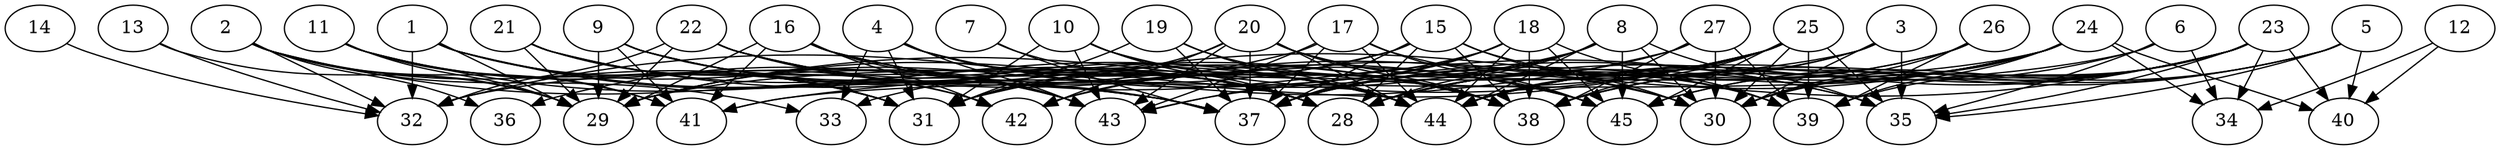 // DAG automatically generated by daggen at Thu Oct  3 14:07:24 2019
// ./daggen --dot -n 45 --ccr 0.3 --fat 0.9 --regular 0.5 --density 0.6 --mindata 5242880 --maxdata 52428800 
digraph G {
  1 [size="124354560", alpha="0.11", expect_size="37306368"] 
  1 -> 29 [size ="37306368"]
  1 -> 31 [size ="37306368"]
  1 -> 32 [size ="37306368"]
  1 -> 37 [size ="37306368"]
  1 -> 43 [size ="37306368"]
  1 -> 44 [size ="37306368"]
  2 [size="94528853", alpha="0.08", expect_size="28358656"] 
  2 -> 29 [size ="28358656"]
  2 -> 31 [size ="28358656"]
  2 -> 32 [size ="28358656"]
  2 -> 33 [size ="28358656"]
  2 -> 36 [size ="28358656"]
  2 -> 37 [size ="28358656"]
  2 -> 41 [size ="28358656"]
  3 [size="41840640", alpha="0.14", expect_size="12552192"] 
  3 -> 28 [size ="12552192"]
  3 -> 30 [size ="12552192"]
  3 -> 32 [size ="12552192"]
  3 -> 35 [size ="12552192"]
  3 -> 44 [size ="12552192"]
  4 [size="143759360", alpha="0.10", expect_size="43127808"] 
  4 -> 28 [size ="43127808"]
  4 -> 31 [size ="43127808"]
  4 -> 33 [size ="43127808"]
  4 -> 35 [size ="43127808"]
  4 -> 43 [size ="43127808"]
  4 -> 44 [size ="43127808"]
  5 [size="106233173", alpha="0.05", expect_size="31869952"] 
  5 -> 35 [size ="31869952"]
  5 -> 38 [size ="31869952"]
  5 -> 40 [size ="31869952"]
  5 -> 44 [size ="31869952"]
  5 -> 45 [size ="31869952"]
  6 [size="81111040", alpha="0.15", expect_size="24333312"] 
  6 -> 34 [size ="24333312"]
  6 -> 35 [size ="24333312"]
  6 -> 41 [size ="24333312"]
  6 -> 44 [size ="24333312"]
  7 [size="73943040", alpha="0.17", expect_size="22182912"] 
  7 -> 28 [size ="22182912"]
  7 -> 37 [size ="22182912"]
  8 [size="65491627", alpha="0.13", expect_size="19647488"] 
  8 -> 28 [size ="19647488"]
  8 -> 29 [size ="19647488"]
  8 -> 30 [size ="19647488"]
  8 -> 35 [size ="19647488"]
  8 -> 37 [size ="19647488"]
  8 -> 43 [size ="19647488"]
  8 -> 44 [size ="19647488"]
  8 -> 45 [size ="19647488"]
  9 [size="83964587", alpha="0.03", expect_size="25189376"] 
  9 -> 28 [size ="25189376"]
  9 -> 29 [size ="25189376"]
  9 -> 38 [size ="25189376"]
  9 -> 41 [size ="25189376"]
  9 -> 43 [size ="25189376"]
  9 -> 44 [size ="25189376"]
  10 [size="42274133", alpha="0.12", expect_size="12682240"] 
  10 -> 28 [size ="12682240"]
  10 -> 31 [size ="12682240"]
  10 -> 38 [size ="12682240"]
  10 -> 43 [size ="12682240"]
  10 -> 44 [size ="12682240"]
  11 [size="172485973", alpha="0.13", expect_size="51745792"] 
  11 -> 29 [size ="51745792"]
  11 -> 31 [size ="51745792"]
  11 -> 37 [size ="51745792"]
  11 -> 41 [size ="51745792"]
  11 -> 42 [size ="51745792"]
  12 [size="100952747", alpha="0.02", expect_size="30285824"] 
  12 -> 34 [size ="30285824"]
  12 -> 40 [size ="30285824"]
  13 [size="166970027", alpha="0.17", expect_size="50091008"] 
  13 -> 29 [size ="50091008"]
  13 -> 32 [size ="50091008"]
  14 [size="121992533", alpha="0.19", expect_size="36597760"] 
  14 -> 32 [size ="36597760"]
  15 [size="42987520", alpha="0.09", expect_size="12896256"] 
  15 -> 28 [size ="12896256"]
  15 -> 29 [size ="12896256"]
  15 -> 30 [size ="12896256"]
  15 -> 31 [size ="12896256"]
  15 -> 37 [size ="12896256"]
  15 -> 38 [size ="12896256"]
  15 -> 39 [size ="12896256"]
  16 [size="83694933", alpha="0.00", expect_size="25108480"] 
  16 -> 28 [size ="25108480"]
  16 -> 29 [size ="25108480"]
  16 -> 35 [size ="25108480"]
  16 -> 41 [size ="25108480"]
  16 -> 42 [size ="25108480"]
  16 -> 43 [size ="25108480"]
  16 -> 45 [size ="25108480"]
  17 [size="42956800", alpha="0.05", expect_size="12887040"] 
  17 -> 36 [size ="12887040"]
  17 -> 37 [size ="12887040"]
  17 -> 39 [size ="12887040"]
  17 -> 43 [size ="12887040"]
  17 -> 44 [size ="12887040"]
  17 -> 45 [size ="12887040"]
  18 [size="17619627", alpha="0.16", expect_size="5285888"] 
  18 -> 37 [size ="5285888"]
  18 -> 38 [size ="5285888"]
  18 -> 39 [size ="5285888"]
  18 -> 42 [size ="5285888"]
  18 -> 43 [size ="5285888"]
  18 -> 44 [size ="5285888"]
  18 -> 45 [size ="5285888"]
  19 [size="116555093", alpha="0.18", expect_size="34966528"] 
  19 -> 31 [size ="34966528"]
  19 -> 37 [size ="34966528"]
  19 -> 38 [size ="34966528"]
  19 -> 44 [size ="34966528"]
  20 [size="142462293", alpha="0.17", expect_size="42738688"] 
  20 -> 30 [size ="42738688"]
  20 -> 31 [size ="42738688"]
  20 -> 37 [size ="42738688"]
  20 -> 38 [size ="42738688"]
  20 -> 42 [size ="42738688"]
  20 -> 43 [size ="42738688"]
  20 -> 44 [size ="42738688"]
  20 -> 45 [size ="42738688"]
  21 [size="76622507", alpha="0.10", expect_size="22986752"] 
  21 -> 28 [size ="22986752"]
  21 -> 29 [size ="22986752"]
  21 -> 31 [size ="22986752"]
  21 -> 38 [size ="22986752"]
  21 -> 42 [size ="22986752"]
  22 [size="24091307", alpha="0.12", expect_size="7227392"] 
  22 -> 28 [size ="7227392"]
  22 -> 29 [size ="7227392"]
  22 -> 30 [size ="7227392"]
  22 -> 32 [size ="7227392"]
  22 -> 37 [size ="7227392"]
  22 -> 45 [size ="7227392"]
  23 [size="43598507", alpha="0.18", expect_size="13079552"] 
  23 -> 28 [size ="13079552"]
  23 -> 30 [size ="13079552"]
  23 -> 31 [size ="13079552"]
  23 -> 34 [size ="13079552"]
  23 -> 35 [size ="13079552"]
  23 -> 38 [size ="13079552"]
  23 -> 39 [size ="13079552"]
  23 -> 40 [size ="13079552"]
  23 -> 44 [size ="13079552"]
  23 -> 45 [size ="13079552"]
  24 [size="17872213", alpha="0.00", expect_size="5361664"] 
  24 -> 28 [size ="5361664"]
  24 -> 29 [size ="5361664"]
  24 -> 30 [size ="5361664"]
  24 -> 34 [size ="5361664"]
  24 -> 37 [size ="5361664"]
  24 -> 38 [size ="5361664"]
  24 -> 39 [size ="5361664"]
  24 -> 40 [size ="5361664"]
  24 -> 42 [size ="5361664"]
  25 [size="167618560", alpha="0.13", expect_size="50285568"] 
  25 -> 28 [size ="50285568"]
  25 -> 29 [size ="50285568"]
  25 -> 30 [size ="50285568"]
  25 -> 33 [size ="50285568"]
  25 -> 35 [size ="50285568"]
  25 -> 38 [size ="50285568"]
  25 -> 39 [size ="50285568"]
  25 -> 41 [size ="50285568"]
  25 -> 44 [size ="50285568"]
  25 -> 45 [size ="50285568"]
  26 [size="79486293", alpha="0.14", expect_size="23845888"] 
  26 -> 28 [size ="23845888"]
  26 -> 30 [size ="23845888"]
  26 -> 37 [size ="23845888"]
  26 -> 39 [size ="23845888"]
  27 [size="83319467", alpha="0.03", expect_size="24995840"] 
  27 -> 30 [size ="24995840"]
  27 -> 32 [size ="24995840"]
  27 -> 37 [size ="24995840"]
  27 -> 38 [size ="24995840"]
  27 -> 39 [size ="24995840"]
  28 [size="121190400", alpha="0.17", expect_size="36357120"] 
  29 [size="88152747", alpha="0.00", expect_size="26445824"] 
  30 [size="69567147", alpha="0.06", expect_size="20870144"] 
  31 [size="45370027", alpha="0.12", expect_size="13611008"] 
  32 [size="122439680", alpha="0.09", expect_size="36731904"] 
  33 [size="63262720", alpha="0.04", expect_size="18978816"] 
  34 [size="49486507", alpha="0.13", expect_size="14845952"] 
  35 [size="50111147", alpha="0.05", expect_size="15033344"] 
  36 [size="153890133", alpha="0.05", expect_size="46167040"] 
  37 [size="109895680", alpha="0.09", expect_size="32968704"] 
  38 [size="131877547", alpha="0.12", expect_size="39563264"] 
  39 [size="110568107", alpha="0.09", expect_size="33170432"] 
  40 [size="112459093", alpha="0.01", expect_size="33737728"] 
  41 [size="162344960", alpha="0.00", expect_size="48703488"] 
  42 [size="100669440", alpha="0.01", expect_size="30200832"] 
  43 [size="168195413", alpha="0.05", expect_size="50458624"] 
  44 [size="42564267", alpha="0.09", expect_size="12769280"] 
  45 [size="142858240", alpha="0.12", expect_size="42857472"] 
}
